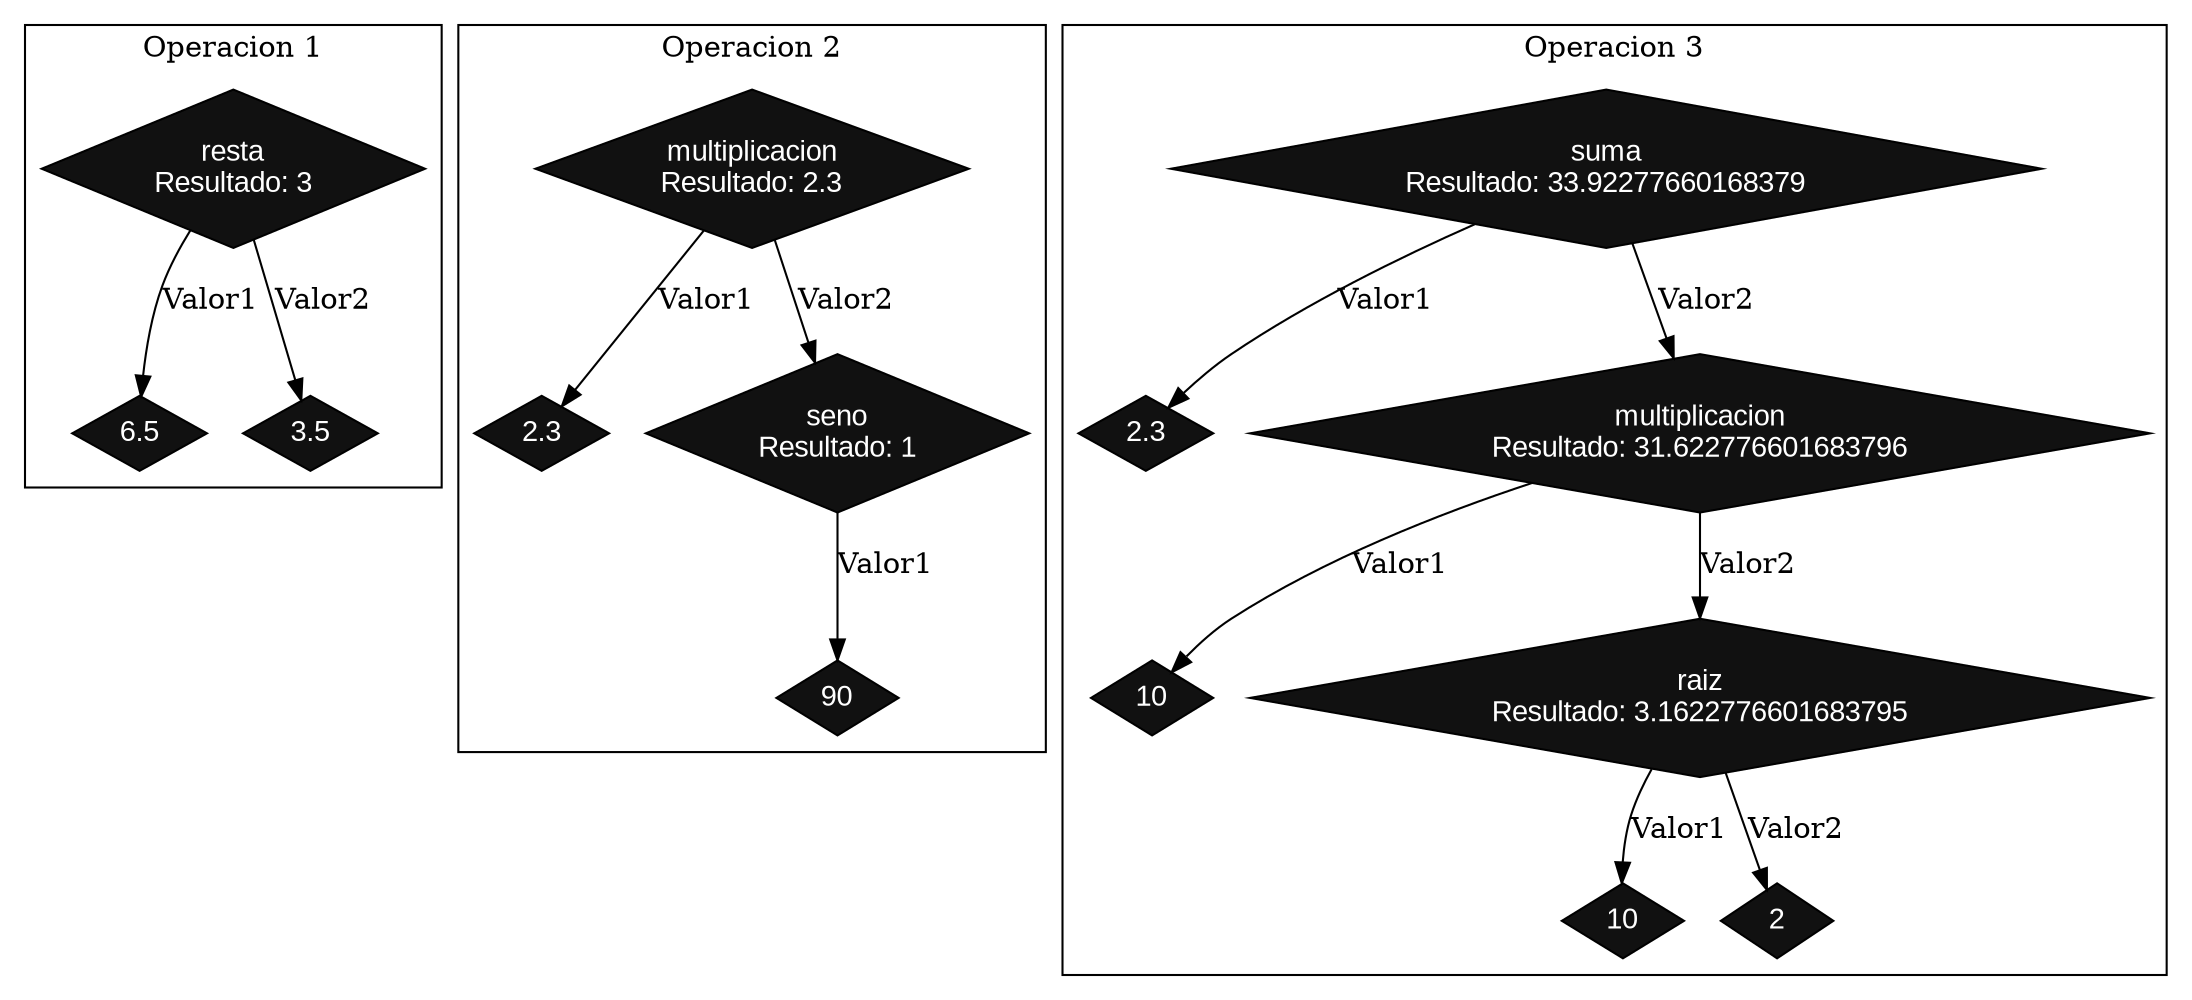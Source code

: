 digraph G {
    rankdir=TB;
    node [shape="diamond", style=filled, fillcolor="#111111", fontcolor="#ffffff", fontname="arial"];
    edge [color=black];
    subgraph cluster_0 {
        label="Operacion 1";
    "nodo_w2n15" [label="resta\nResultado: 3", shape="diamond", fillcolor="#111111", fontcolor="#ffffff", style=filled];
    "valor1_nodo_w2n15" [label="6.5", shape="diamond", fillcolor="#111111", fontcolor="#ffffff", style=filled];
    "nodo_w2n15" -> "valor1_nodo_w2n15" [label="Valor1"];
    "valor2_nodo_w2n15" [label="3.5", shape="diamond", fillcolor="#111111", fontcolor="#ffffff", style=filled];
    "nodo_w2n15" -> "valor2_nodo_w2n15" [label="Valor2"];
    }
    subgraph cluster_1 {
        label="Operacion 2";
    "nodo_orjym5" [label="multiplicacion\nResultado: 2.3", shape="diamond", fillcolor="#111111", fontcolor="#ffffff", style=filled];
    "valor1_nodo_orjym5" [label="2.3", shape="diamond", fillcolor="#111111", fontcolor="#ffffff", style=filled];
    "nodo_orjym5" -> "valor1_nodo_orjym5" [label="Valor1"];
    "nodo_5pd757" [label="seno\nResultado: 1", shape="diamond", fillcolor="#111111", fontcolor="#ffffff", style=filled];
    "valor1_nodo_5pd757" [label="90", shape="diamond", fillcolor="#111111", fontcolor="#ffffff", style=filled];
    "nodo_5pd757" -> "valor1_nodo_5pd757" [label="Valor1"];
    "nodo_orjym5" -> "nodo_5pd757" [label="Valor2"];
    }
    subgraph cluster_2 {
        label="Operacion 3";
    "nodo_rv9n49" [label="suma\nResultado: 33.92277660168379", shape="diamond", fillcolor="#111111", fontcolor="#ffffff", style=filled];
    "valor1_nodo_rv9n49" [label="2.3", shape="diamond", fillcolor="#111111", fontcolor="#ffffff", style=filled];
    "nodo_rv9n49" -> "valor1_nodo_rv9n49" [label="Valor1"];
    "nodo_33ekso" [label="multiplicacion\nResultado: 31.622776601683796", shape="diamond", fillcolor="#111111", fontcolor="#ffffff", style=filled];
    "valor1_nodo_33ekso" [label="10", shape="diamond", fillcolor="#111111", fontcolor="#ffffff", style=filled];
    "nodo_33ekso" -> "valor1_nodo_33ekso" [label="Valor1"];
    "nodo_4u4ndd" [label="raiz\nResultado: 3.1622776601683795", shape="diamond", fillcolor="#111111", fontcolor="#ffffff", style=filled];
    "valor1_nodo_4u4ndd" [label="10", shape="diamond", fillcolor="#111111", fontcolor="#ffffff", style=filled];
    "nodo_4u4ndd" -> "valor1_nodo_4u4ndd" [label="Valor1"];
    "valor2_nodo_4u4ndd" [label="2", shape="diamond", fillcolor="#111111", fontcolor="#ffffff", style=filled];
    "nodo_4u4ndd" -> "valor2_nodo_4u4ndd" [label="Valor2"];
    "nodo_33ekso" -> "nodo_4u4ndd" [label="Valor2"];
    "nodo_rv9n49" -> "nodo_33ekso" [label="Valor2"];
    }
}
